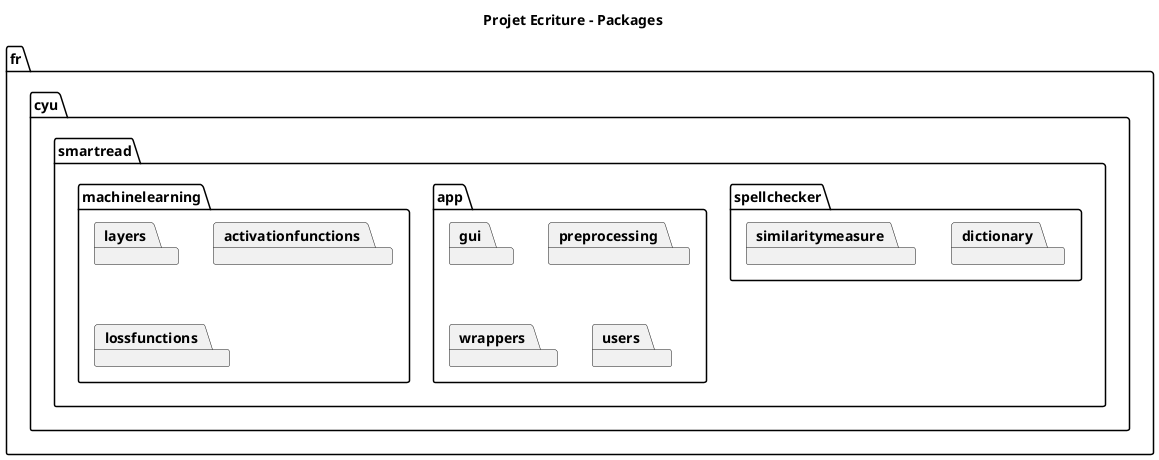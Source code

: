 @startuml "GLP_Ecriture_2023_packages"

skinparam linetype ortho
'skinparam ClassAtributeIconSize 0

set namespaceSeparator .

title Projet Ecriture - Packages

package fr.cyu.smartread {
    package spellchecker {
        package dictionary
        package similaritymeasure
    }

    package app {
        package gui
        package preprocessing
        package wrappers
        package users
    }

    package machinelearning {
        package layers
        package activationfunctions
        package lossfunctions
    }
}   

@enduml